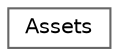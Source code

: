digraph "Graphical Class Hierarchy"
{
 // LATEX_PDF_SIZE
  bgcolor="transparent";
  edge [fontname=Helvetica,fontsize=10,labelfontname=Helvetica,labelfontsize=10];
  node [fontname=Helvetica,fontsize=10,shape=box,height=0.2,width=0.4];
  rankdir="LR";
  Node0 [id="Node000000",label="Assets",height=0.2,width=0.4,color="grey40", fillcolor="white", style="filled",URL="$class_assets.html",tooltip="Class that stores every asset in the game (fonts, backgrounds, textures, sounds, animations,..."];
}
